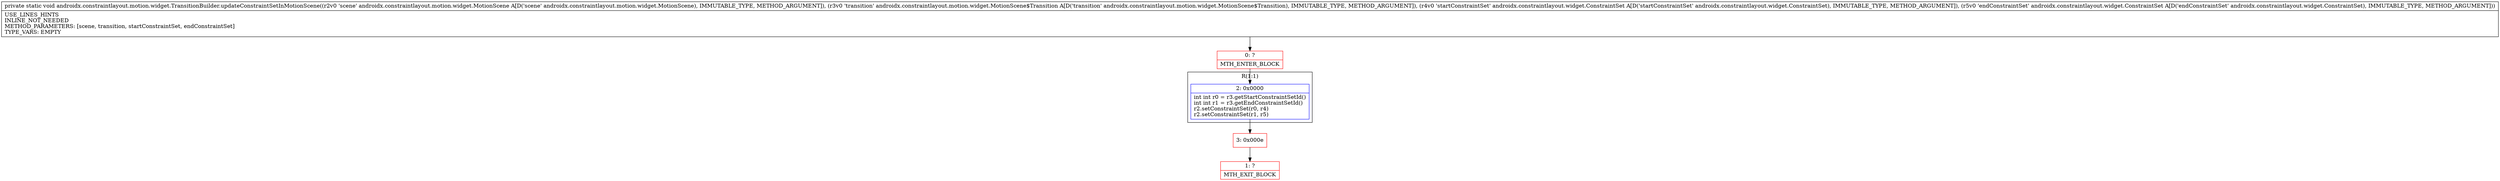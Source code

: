 digraph "CFG forandroidx.constraintlayout.motion.widget.TransitionBuilder.updateConstraintSetInMotionScene(Landroidx\/constraintlayout\/motion\/widget\/MotionScene;Landroidx\/constraintlayout\/motion\/widget\/MotionScene$Transition;Landroidx\/constraintlayout\/widget\/ConstraintSet;Landroidx\/constraintlayout\/widget\/ConstraintSet;)V" {
subgraph cluster_Region_421067356 {
label = "R(1:1)";
node [shape=record,color=blue];
Node_2 [shape=record,label="{2\:\ 0x0000|int int r0 = r3.getStartConstraintSetId()\lint int r1 = r3.getEndConstraintSetId()\lr2.setConstraintSet(r0, r4)\lr2.setConstraintSet(r1, r5)\l}"];
}
Node_0 [shape=record,color=red,label="{0\:\ ?|MTH_ENTER_BLOCK\l}"];
Node_3 [shape=record,color=red,label="{3\:\ 0x000e}"];
Node_1 [shape=record,color=red,label="{1\:\ ?|MTH_EXIT_BLOCK\l}"];
MethodNode[shape=record,label="{private static void androidx.constraintlayout.motion.widget.TransitionBuilder.updateConstraintSetInMotionScene((r2v0 'scene' androidx.constraintlayout.motion.widget.MotionScene A[D('scene' androidx.constraintlayout.motion.widget.MotionScene), IMMUTABLE_TYPE, METHOD_ARGUMENT]), (r3v0 'transition' androidx.constraintlayout.motion.widget.MotionScene$Transition A[D('transition' androidx.constraintlayout.motion.widget.MotionScene$Transition), IMMUTABLE_TYPE, METHOD_ARGUMENT]), (r4v0 'startConstraintSet' androidx.constraintlayout.widget.ConstraintSet A[D('startConstraintSet' androidx.constraintlayout.widget.ConstraintSet), IMMUTABLE_TYPE, METHOD_ARGUMENT]), (r5v0 'endConstraintSet' androidx.constraintlayout.widget.ConstraintSet A[D('endConstraintSet' androidx.constraintlayout.widget.ConstraintSet), IMMUTABLE_TYPE, METHOD_ARGUMENT]))  | USE_LINES_HINTS\lINLINE_NOT_NEEDED\lMETHOD_PARAMETERS: [scene, transition, startConstraintSet, endConstraintSet]\lTYPE_VARS: EMPTY\l}"];
MethodNode -> Node_0;Node_2 -> Node_3;
Node_0 -> Node_2;
Node_3 -> Node_1;
}


